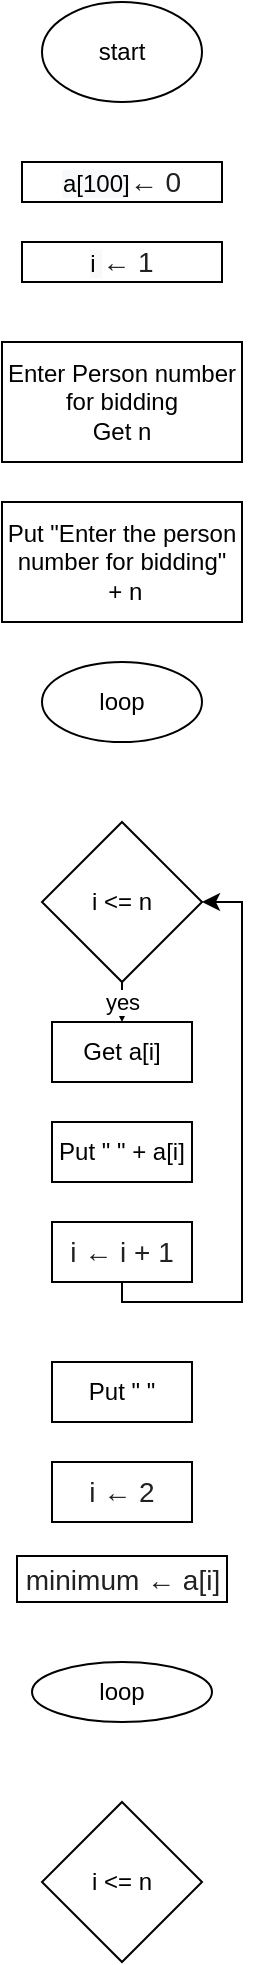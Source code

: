 <mxfile version="14.6.13" type="device"><diagram id="Q6PXFwh02zmd23M7A2Up" name="Page-1"><mxGraphModel dx="1278" dy="588" grid="1" gridSize="10" guides="1" tooltips="1" connect="1" arrows="1" fold="1" page="1" pageScale="1" pageWidth="1169" pageHeight="827" math="0" shadow="0"><root><mxCell id="0"/><mxCell id="1" parent="0"/><mxCell id="kD_DJHjjOCtx4UWpCNuc-1" value="start" style="ellipse;whiteSpace=wrap;html=1;" vertex="1" parent="1"><mxGeometry x="480" y="50" width="80" height="50" as="geometry"/></mxCell><mxCell id="kD_DJHjjOCtx4UWpCNuc-2" value="&lt;div&gt;&lt;br&gt;&lt;/div&gt;&lt;span style=&quot;background-color: rgb(248 , 249 , 250)&quot;&gt;a[100]&lt;/span&gt;&lt;span style=&quot;color: rgb(32 , 33 , 34) ; font-family: sans-serif ; font-size: 14px ; background-color: rgb(255 , 255 , 255)&quot;&gt;← 0&lt;/span&gt;&lt;br&gt;&lt;div&gt;&lt;span&gt;&amp;nbsp;&lt;/span&gt;&lt;/div&gt;" style="rounded=0;whiteSpace=wrap;html=1;" vertex="1" parent="1"><mxGeometry x="470" y="130" width="100" height="20" as="geometry"/></mxCell><mxCell id="kD_DJHjjOCtx4UWpCNuc-3" value="&lt;div&gt;&lt;br&gt;&lt;/div&gt;&lt;span style=&quot;background-color: rgb(248 , 249 , 250)&quot;&gt;i&amp;nbsp;&lt;/span&gt;&lt;span style=&quot;color: rgb(32 , 33 , 34) ; font-family: sans-serif ; font-size: 14px ; background-color: rgb(255 , 255 , 255)&quot;&gt;← 1&lt;/span&gt;&lt;br&gt;&lt;div&gt;&lt;span&gt;&amp;nbsp;&lt;/span&gt;&lt;/div&gt;" style="rounded=0;whiteSpace=wrap;html=1;" vertex="1" parent="1"><mxGeometry x="470" y="170" width="100" height="20" as="geometry"/></mxCell><mxCell id="kD_DJHjjOCtx4UWpCNuc-4" value="Enter Person number for bidding&lt;br&gt;Get n" style="rounded=0;whiteSpace=wrap;html=1;" vertex="1" parent="1"><mxGeometry x="460" y="220" width="120" height="60" as="geometry"/></mxCell><mxCell id="kD_DJHjjOCtx4UWpCNuc-5" value="Put &quot;Enter the person number for bidding&quot;&lt;br&gt;&amp;nbsp;+ n" style="rounded=0;whiteSpace=wrap;html=1;" vertex="1" parent="1"><mxGeometry x="460" y="300" width="120" height="60" as="geometry"/></mxCell><mxCell id="kD_DJHjjOCtx4UWpCNuc-6" value="loop" style="ellipse;whiteSpace=wrap;html=1;" vertex="1" parent="1"><mxGeometry x="480" y="380" width="80" height="40" as="geometry"/></mxCell><mxCell id="kD_DJHjjOCtx4UWpCNuc-12" value="yes" style="edgeStyle=orthogonalEdgeStyle;rounded=0;orthogonalLoop=1;jettySize=auto;html=1;exitX=0.5;exitY=1;exitDx=0;exitDy=0;entryX=0.5;entryY=0;entryDx=0;entryDy=0;" edge="1" parent="1" source="kD_DJHjjOCtx4UWpCNuc-7" target="kD_DJHjjOCtx4UWpCNuc-8"><mxGeometry relative="1" as="geometry"/></mxCell><mxCell id="kD_DJHjjOCtx4UWpCNuc-7" value="i &amp;lt;= n" style="rhombus;whiteSpace=wrap;html=1;" vertex="1" parent="1"><mxGeometry x="480" y="460" width="80" height="80" as="geometry"/></mxCell><mxCell id="kD_DJHjjOCtx4UWpCNuc-8" value="Get a[i]" style="rounded=0;whiteSpace=wrap;html=1;" vertex="1" parent="1"><mxGeometry x="485" y="560" width="70" height="30" as="geometry"/></mxCell><mxCell id="kD_DJHjjOCtx4UWpCNuc-9" value="Put &quot; &quot; + a[i]" style="rounded=0;whiteSpace=wrap;html=1;" vertex="1" parent="1"><mxGeometry x="485" y="610" width="70" height="30" as="geometry"/></mxCell><mxCell id="kD_DJHjjOCtx4UWpCNuc-11" style="edgeStyle=orthogonalEdgeStyle;rounded=0;orthogonalLoop=1;jettySize=auto;html=1;entryX=1;entryY=0.5;entryDx=0;entryDy=0;exitX=0.5;exitY=1;exitDx=0;exitDy=0;" edge="1" parent="1" source="kD_DJHjjOCtx4UWpCNuc-10" target="kD_DJHjjOCtx4UWpCNuc-7"><mxGeometry relative="1" as="geometry"><Array as="points"><mxPoint x="520" y="700"/><mxPoint x="580" y="700"/><mxPoint x="580" y="500"/></Array></mxGeometry></mxCell><mxCell id="kD_DJHjjOCtx4UWpCNuc-10" value="&lt;span style=&quot;color: rgb(32 , 33 , 34) ; font-family: sans-serif ; font-size: 14px ; background-color: rgb(255 , 255 , 255)&quot;&gt;i ← i + 1&lt;/span&gt;" style="rounded=0;whiteSpace=wrap;html=1;" vertex="1" parent="1"><mxGeometry x="485" y="660" width="70" height="30" as="geometry"/></mxCell><mxCell id="kD_DJHjjOCtx4UWpCNuc-13" value="Put &quot; &quot;" style="rounded=0;whiteSpace=wrap;html=1;" vertex="1" parent="1"><mxGeometry x="485" y="730" width="70" height="30" as="geometry"/></mxCell><mxCell id="kD_DJHjjOCtx4UWpCNuc-15" value="&lt;span style=&quot;color: rgb(32 , 33 , 34) ; font-family: sans-serif ; font-size: 14px ; background-color: rgb(255 , 255 , 255)&quot;&gt;i ← 2&lt;/span&gt;" style="rounded=0;whiteSpace=wrap;html=1;" vertex="1" parent="1"><mxGeometry x="485" y="780" width="70" height="30" as="geometry"/></mxCell><mxCell id="kD_DJHjjOCtx4UWpCNuc-16" value="&lt;span style=&quot;color: rgb(32 , 33 , 34) ; font-family: sans-serif ; font-size: 14px ; background-color: rgb(255 , 255 , 255)&quot;&gt;minimum&amp;nbsp;&lt;/span&gt;&lt;span style=&quot;color: rgb(32 , 33 , 34) ; font-family: sans-serif ; font-size: 14px ; background-color: rgb(255 , 255 , 255)&quot;&gt;← a[i]&lt;/span&gt;" style="rounded=0;whiteSpace=wrap;html=1;" vertex="1" parent="1"><mxGeometry x="467.5" y="827" width="105" height="23" as="geometry"/></mxCell><mxCell id="kD_DJHjjOCtx4UWpCNuc-17" value="loop" style="ellipse;whiteSpace=wrap;html=1;" vertex="1" parent="1"><mxGeometry x="475" y="880" width="90" height="30" as="geometry"/></mxCell><mxCell id="kD_DJHjjOCtx4UWpCNuc-18" value="i &amp;lt;= n" style="rhombus;whiteSpace=wrap;html=1;" vertex="1" parent="1"><mxGeometry x="480" y="950" width="80" height="80" as="geometry"/></mxCell></root></mxGraphModel></diagram></mxfile>